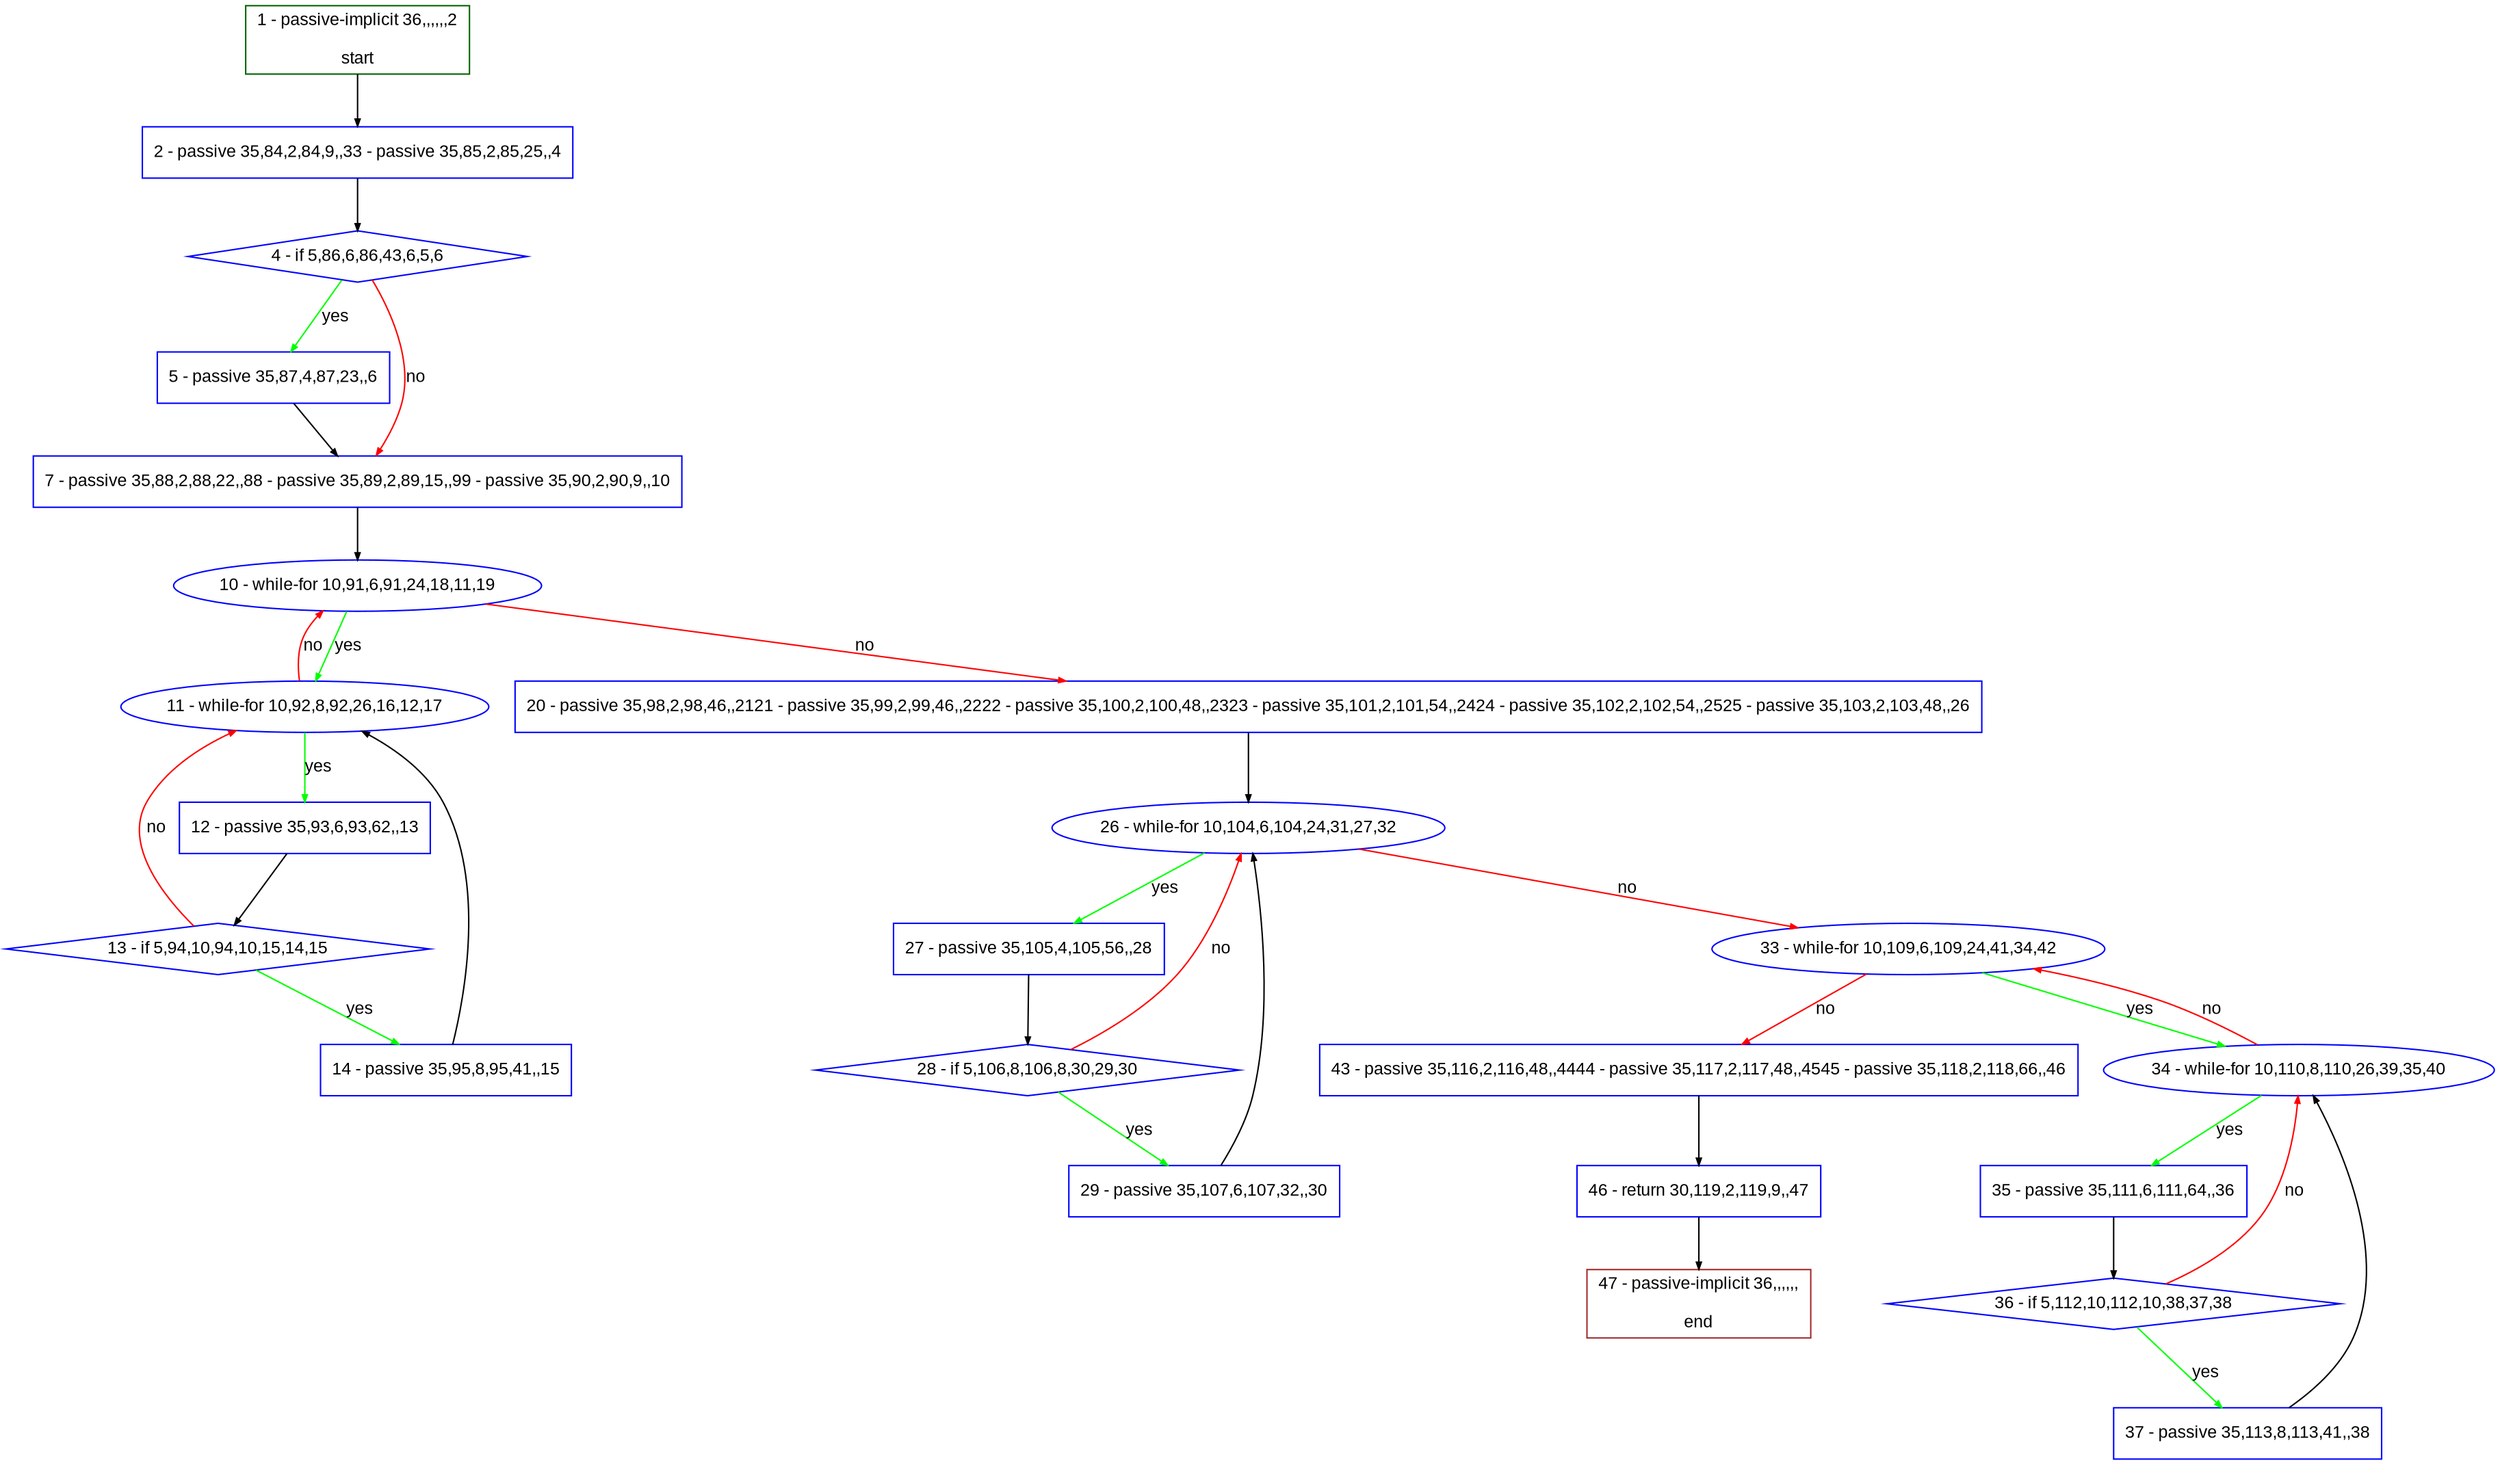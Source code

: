 digraph "" {
  graph [pack="true", label="", fontsize="12", packmode="clust", fontname="Arial", fillcolor="#FFFFCC", bgcolor="white", style="rounded,filled", compound="true"];
  node [node_initialized="no", label="", color="grey", fontsize="12", fillcolor="white", fontname="Arial", style="filled", shape="rectangle", compound="true", fixedsize="false"];
  edge [fontcolor="black", arrowhead="normal", arrowtail="none", arrowsize="0.5", ltail="", label="", color="black", fontsize="12", lhead="", fontname="Arial", dir="forward", compound="true"];
  __N1 [label="2 - passive 35,84,2,84,9,,33 - passive 35,85,2,85,25,,4", color="#0000ff", fillcolor="#ffffff", style="filled", shape="box"];
  __N2 [label="1 - passive-implicit 36,,,,,,2\n\nstart", color="#006400", fillcolor="#ffffff", style="filled", shape="box"];
  __N3 [label="4 - if 5,86,6,86,43,6,5,6", color="#0000ff", fillcolor="#ffffff", style="filled", shape="diamond"];
  __N4 [label="5 - passive 35,87,4,87,23,,6", color="#0000ff", fillcolor="#ffffff", style="filled", shape="box"];
  __N5 [label="7 - passive 35,88,2,88,22,,88 - passive 35,89,2,89,15,,99 - passive 35,90,2,90,9,,10", color="#0000ff", fillcolor="#ffffff", style="filled", shape="box"];
  __N6 [label="10 - while-for 10,91,6,91,24,18,11,19", color="#0000ff", fillcolor="#ffffff", style="filled", shape="oval"];
  __N7 [label="11 - while-for 10,92,8,92,26,16,12,17", color="#0000ff", fillcolor="#ffffff", style="filled", shape="oval"];
  __N8 [label="20 - passive 35,98,2,98,46,,2121 - passive 35,99,2,99,46,,2222 - passive 35,100,2,100,48,,2323 - passive 35,101,2,101,54,,2424 - passive 35,102,2,102,54,,2525 - passive 35,103,2,103,48,,26", color="#0000ff", fillcolor="#ffffff", style="filled", shape="box"];
  __N9 [label="12 - passive 35,93,6,93,62,,13", color="#0000ff", fillcolor="#ffffff", style="filled", shape="box"];
  __N10 [label="13 - if 5,94,10,94,10,15,14,15", color="#0000ff", fillcolor="#ffffff", style="filled", shape="diamond"];
  __N11 [label="14 - passive 35,95,8,95,41,,15", color="#0000ff", fillcolor="#ffffff", style="filled", shape="box"];
  __N12 [label="26 - while-for 10,104,6,104,24,31,27,32", color="#0000ff", fillcolor="#ffffff", style="filled", shape="oval"];
  __N13 [label="27 - passive 35,105,4,105,56,,28", color="#0000ff", fillcolor="#ffffff", style="filled", shape="box"];
  __N14 [label="33 - while-for 10,109,6,109,24,41,34,42", color="#0000ff", fillcolor="#ffffff", style="filled", shape="oval"];
  __N15 [label="28 - if 5,106,8,106,8,30,29,30", color="#0000ff", fillcolor="#ffffff", style="filled", shape="diamond"];
  __N16 [label="29 - passive 35,107,6,107,32,,30", color="#0000ff", fillcolor="#ffffff", style="filled", shape="box"];
  __N17 [label="34 - while-for 10,110,8,110,26,39,35,40", color="#0000ff", fillcolor="#ffffff", style="filled", shape="oval"];
  __N18 [label="43 - passive 35,116,2,116,48,,4444 - passive 35,117,2,117,48,,4545 - passive 35,118,2,118,66,,46", color="#0000ff", fillcolor="#ffffff", style="filled", shape="box"];
  __N19 [label="35 - passive 35,111,6,111,64,,36", color="#0000ff", fillcolor="#ffffff", style="filled", shape="box"];
  __N20 [label="36 - if 5,112,10,112,10,38,37,38", color="#0000ff", fillcolor="#ffffff", style="filled", shape="diamond"];
  __N21 [label="37 - passive 35,113,8,113,41,,38", color="#0000ff", fillcolor="#ffffff", style="filled", shape="box"];
  __N22 [label="46 - return 30,119,2,119,9,,47", color="#0000ff", fillcolor="#ffffff", style="filled", shape="box"];
  __N23 [label="47 - passive-implicit 36,,,,,,\n\nend", color="#a52a2a", fillcolor="#ffffff", style="filled", shape="box"];
  __N2 -> __N1 [arrowhead="normal", arrowtail="none", color="#000000", label="", dir="forward"];
  __N1 -> __N3 [arrowhead="normal", arrowtail="none", color="#000000", label="", dir="forward"];
  __N3 -> __N4 [arrowhead="normal", arrowtail="none", color="#00ff00", label="yes", dir="forward"];
  __N3 -> __N5 [arrowhead="normal", arrowtail="none", color="#ff0000", label="no", dir="forward"];
  __N4 -> __N5 [arrowhead="normal", arrowtail="none", color="#000000", label="", dir="forward"];
  __N5 -> __N6 [arrowhead="normal", arrowtail="none", color="#000000", label="", dir="forward"];
  __N6 -> __N7 [arrowhead="normal", arrowtail="none", color="#00ff00", label="yes", dir="forward"];
  __N7 -> __N6 [arrowhead="normal", arrowtail="none", color="#ff0000", label="no", dir="forward"];
  __N6 -> __N8 [arrowhead="normal", arrowtail="none", color="#ff0000", label="no", dir="forward"];
  __N7 -> __N9 [arrowhead="normal", arrowtail="none", color="#00ff00", label="yes", dir="forward"];
  __N9 -> __N10 [arrowhead="normal", arrowtail="none", color="#000000", label="", dir="forward"];
  __N10 -> __N7 [arrowhead="normal", arrowtail="none", color="#ff0000", label="no", dir="forward"];
  __N10 -> __N11 [arrowhead="normal", arrowtail="none", color="#00ff00", label="yes", dir="forward"];
  __N11 -> __N7 [arrowhead="normal", arrowtail="none", color="#000000", label="", dir="forward"];
  __N8 -> __N12 [arrowhead="normal", arrowtail="none", color="#000000", label="", dir="forward"];
  __N12 -> __N13 [arrowhead="normal", arrowtail="none", color="#00ff00", label="yes", dir="forward"];
  __N12 -> __N14 [arrowhead="normal", arrowtail="none", color="#ff0000", label="no", dir="forward"];
  __N13 -> __N15 [arrowhead="normal", arrowtail="none", color="#000000", label="", dir="forward"];
  __N15 -> __N12 [arrowhead="normal", arrowtail="none", color="#ff0000", label="no", dir="forward"];
  __N15 -> __N16 [arrowhead="normal", arrowtail="none", color="#00ff00", label="yes", dir="forward"];
  __N16 -> __N12 [arrowhead="normal", arrowtail="none", color="#000000", label="", dir="forward"];
  __N14 -> __N17 [arrowhead="normal", arrowtail="none", color="#00ff00", label="yes", dir="forward"];
  __N17 -> __N14 [arrowhead="normal", arrowtail="none", color="#ff0000", label="no", dir="forward"];
  __N14 -> __N18 [arrowhead="normal", arrowtail="none", color="#ff0000", label="no", dir="forward"];
  __N17 -> __N19 [arrowhead="normal", arrowtail="none", color="#00ff00", label="yes", dir="forward"];
  __N19 -> __N20 [arrowhead="normal", arrowtail="none", color="#000000", label="", dir="forward"];
  __N20 -> __N17 [arrowhead="normal", arrowtail="none", color="#ff0000", label="no", dir="forward"];
  __N20 -> __N21 [arrowhead="normal", arrowtail="none", color="#00ff00", label="yes", dir="forward"];
  __N21 -> __N17 [arrowhead="normal", arrowtail="none", color="#000000", label="", dir="forward"];
  __N18 -> __N22 [arrowhead="normal", arrowtail="none", color="#000000", label="", dir="forward"];
  __N22 -> __N23 [arrowhead="normal", arrowtail="none", color="#000000", label="", dir="forward"];
}
